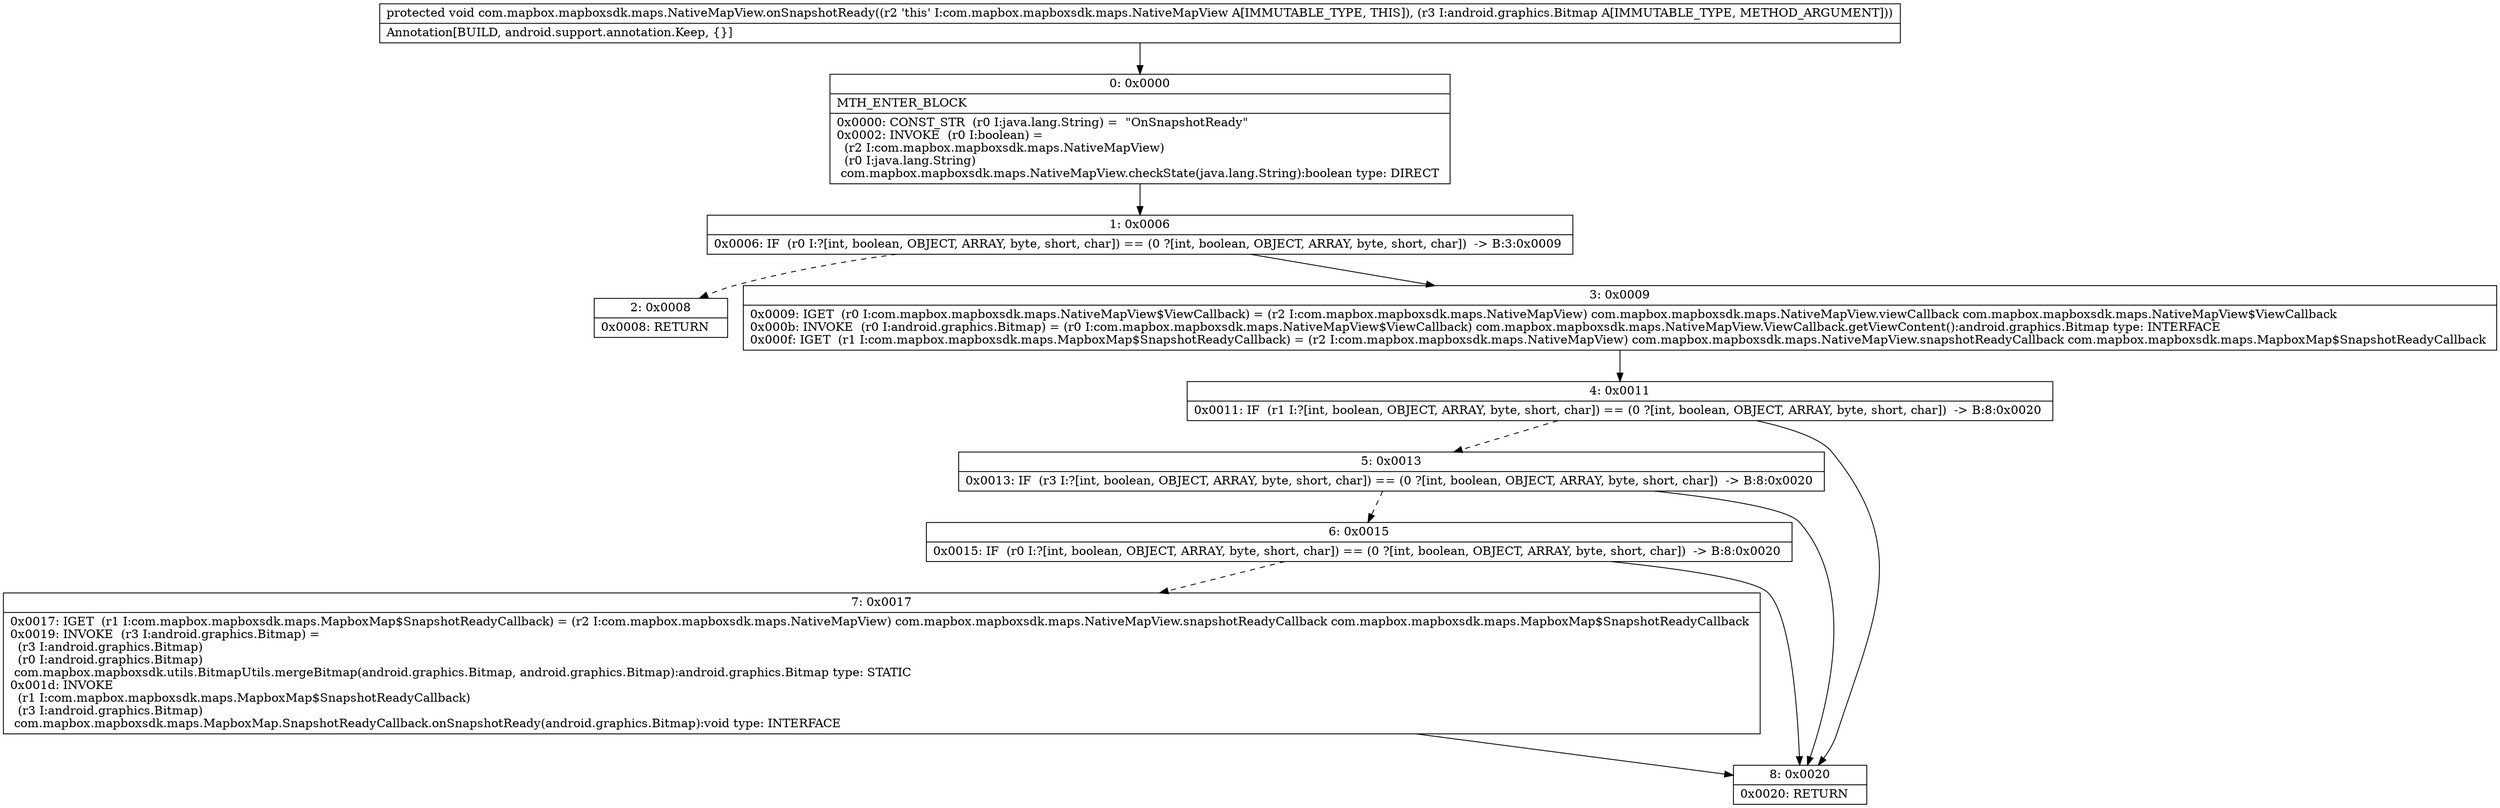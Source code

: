 digraph "CFG forcom.mapbox.mapboxsdk.maps.NativeMapView.onSnapshotReady(Landroid\/graphics\/Bitmap;)V" {
Node_0 [shape=record,label="{0\:\ 0x0000|MTH_ENTER_BLOCK\l|0x0000: CONST_STR  (r0 I:java.lang.String) =  \"OnSnapshotReady\" \l0x0002: INVOKE  (r0 I:boolean) = \l  (r2 I:com.mapbox.mapboxsdk.maps.NativeMapView)\l  (r0 I:java.lang.String)\l com.mapbox.mapboxsdk.maps.NativeMapView.checkState(java.lang.String):boolean type: DIRECT \l}"];
Node_1 [shape=record,label="{1\:\ 0x0006|0x0006: IF  (r0 I:?[int, boolean, OBJECT, ARRAY, byte, short, char]) == (0 ?[int, boolean, OBJECT, ARRAY, byte, short, char])  \-\> B:3:0x0009 \l}"];
Node_2 [shape=record,label="{2\:\ 0x0008|0x0008: RETURN   \l}"];
Node_3 [shape=record,label="{3\:\ 0x0009|0x0009: IGET  (r0 I:com.mapbox.mapboxsdk.maps.NativeMapView$ViewCallback) = (r2 I:com.mapbox.mapboxsdk.maps.NativeMapView) com.mapbox.mapboxsdk.maps.NativeMapView.viewCallback com.mapbox.mapboxsdk.maps.NativeMapView$ViewCallback \l0x000b: INVOKE  (r0 I:android.graphics.Bitmap) = (r0 I:com.mapbox.mapboxsdk.maps.NativeMapView$ViewCallback) com.mapbox.mapboxsdk.maps.NativeMapView.ViewCallback.getViewContent():android.graphics.Bitmap type: INTERFACE \l0x000f: IGET  (r1 I:com.mapbox.mapboxsdk.maps.MapboxMap$SnapshotReadyCallback) = (r2 I:com.mapbox.mapboxsdk.maps.NativeMapView) com.mapbox.mapboxsdk.maps.NativeMapView.snapshotReadyCallback com.mapbox.mapboxsdk.maps.MapboxMap$SnapshotReadyCallback \l}"];
Node_4 [shape=record,label="{4\:\ 0x0011|0x0011: IF  (r1 I:?[int, boolean, OBJECT, ARRAY, byte, short, char]) == (0 ?[int, boolean, OBJECT, ARRAY, byte, short, char])  \-\> B:8:0x0020 \l}"];
Node_5 [shape=record,label="{5\:\ 0x0013|0x0013: IF  (r3 I:?[int, boolean, OBJECT, ARRAY, byte, short, char]) == (0 ?[int, boolean, OBJECT, ARRAY, byte, short, char])  \-\> B:8:0x0020 \l}"];
Node_6 [shape=record,label="{6\:\ 0x0015|0x0015: IF  (r0 I:?[int, boolean, OBJECT, ARRAY, byte, short, char]) == (0 ?[int, boolean, OBJECT, ARRAY, byte, short, char])  \-\> B:8:0x0020 \l}"];
Node_7 [shape=record,label="{7\:\ 0x0017|0x0017: IGET  (r1 I:com.mapbox.mapboxsdk.maps.MapboxMap$SnapshotReadyCallback) = (r2 I:com.mapbox.mapboxsdk.maps.NativeMapView) com.mapbox.mapboxsdk.maps.NativeMapView.snapshotReadyCallback com.mapbox.mapboxsdk.maps.MapboxMap$SnapshotReadyCallback \l0x0019: INVOKE  (r3 I:android.graphics.Bitmap) = \l  (r3 I:android.graphics.Bitmap)\l  (r0 I:android.graphics.Bitmap)\l com.mapbox.mapboxsdk.utils.BitmapUtils.mergeBitmap(android.graphics.Bitmap, android.graphics.Bitmap):android.graphics.Bitmap type: STATIC \l0x001d: INVOKE  \l  (r1 I:com.mapbox.mapboxsdk.maps.MapboxMap$SnapshotReadyCallback)\l  (r3 I:android.graphics.Bitmap)\l com.mapbox.mapboxsdk.maps.MapboxMap.SnapshotReadyCallback.onSnapshotReady(android.graphics.Bitmap):void type: INTERFACE \l}"];
Node_8 [shape=record,label="{8\:\ 0x0020|0x0020: RETURN   \l}"];
MethodNode[shape=record,label="{protected void com.mapbox.mapboxsdk.maps.NativeMapView.onSnapshotReady((r2 'this' I:com.mapbox.mapboxsdk.maps.NativeMapView A[IMMUTABLE_TYPE, THIS]), (r3 I:android.graphics.Bitmap A[IMMUTABLE_TYPE, METHOD_ARGUMENT]))  | Annotation[BUILD, android.support.annotation.Keep, \{\}]\l}"];
MethodNode -> Node_0;
Node_0 -> Node_1;
Node_1 -> Node_2[style=dashed];
Node_1 -> Node_3;
Node_3 -> Node_4;
Node_4 -> Node_5[style=dashed];
Node_4 -> Node_8;
Node_5 -> Node_6[style=dashed];
Node_5 -> Node_8;
Node_6 -> Node_7[style=dashed];
Node_6 -> Node_8;
Node_7 -> Node_8;
}

